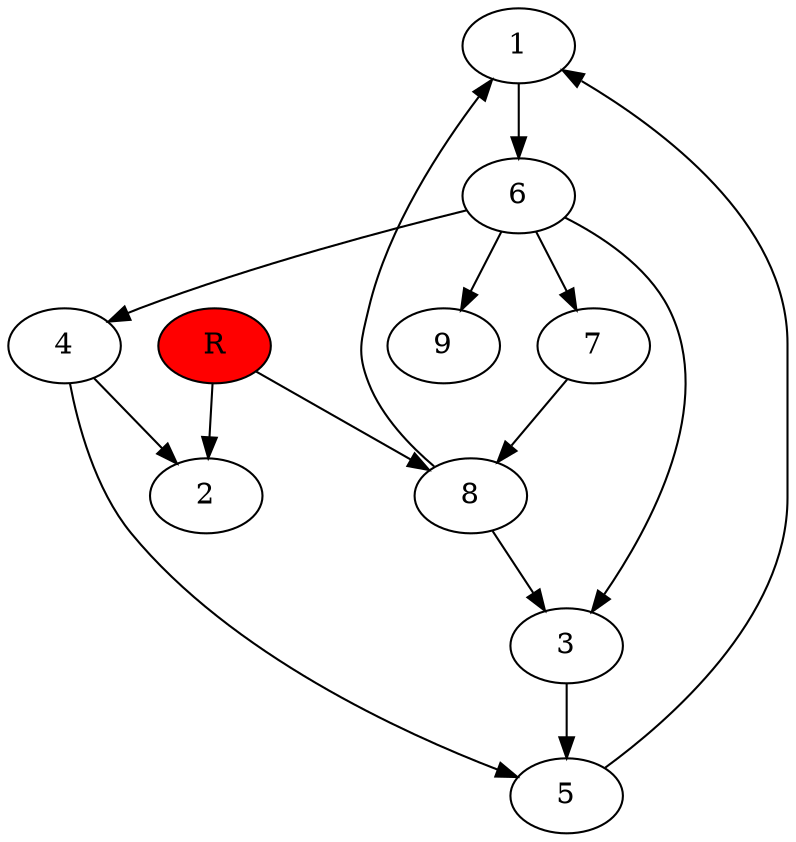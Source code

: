 digraph prb1556 {
	1
	2
	3
	4
	5
	6
	7
	8
	R [fillcolor="#ff0000" style=filled]
	1 -> 6
	3 -> 5
	4 -> 2
	4 -> 5
	5 -> 1
	6 -> 3
	6 -> 4
	6 -> 7
	6 -> 9
	7 -> 8
	8 -> 1
	8 -> 3
	R -> 2
	R -> 8
}
